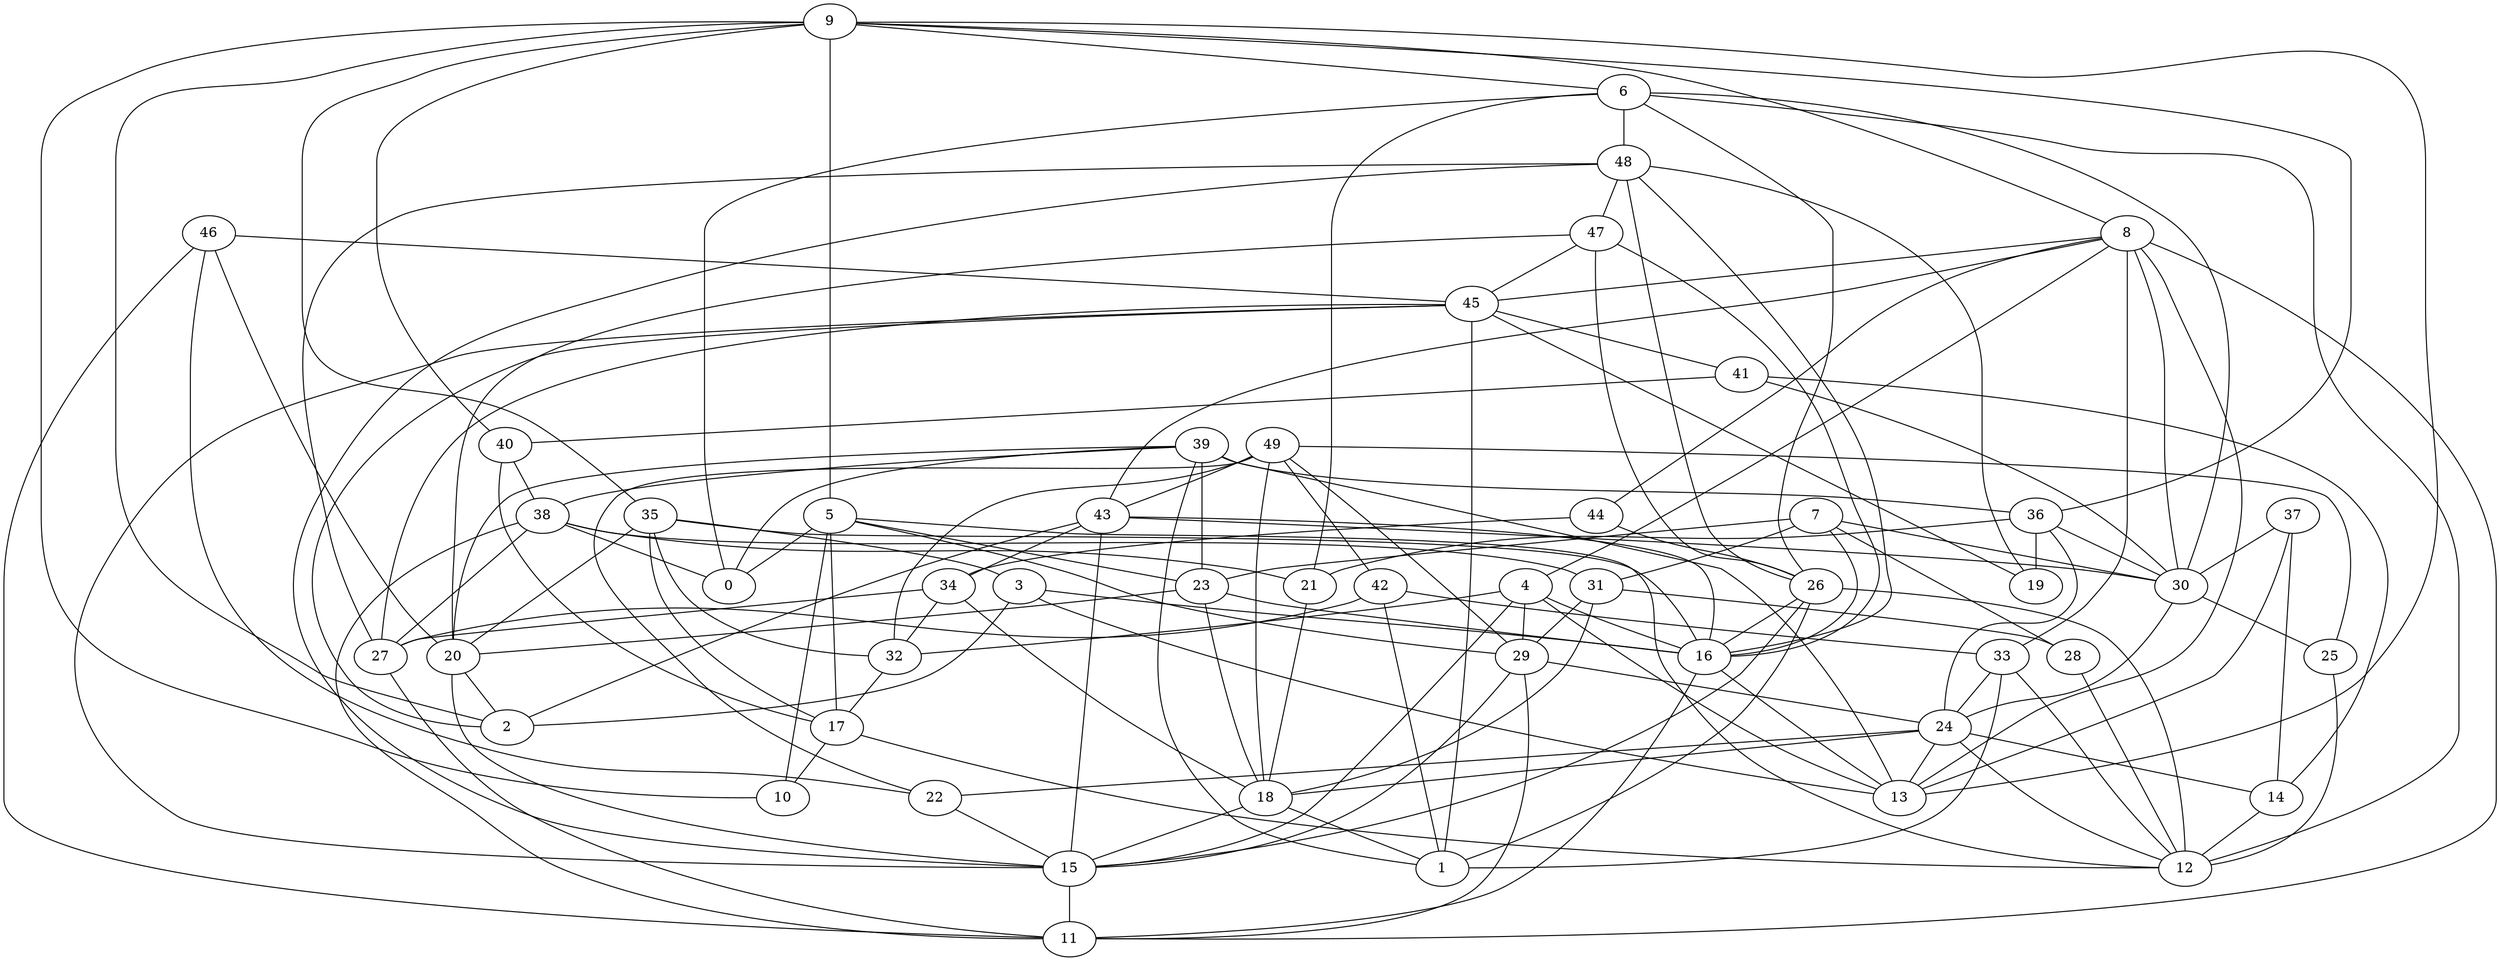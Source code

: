 digraph GG_graph {

subgraph G_graph {
edge [color = black]
"43" -> "16" [dir = none]
"46" -> "22" [dir = none]
"48" -> "15" [dir = none]
"47" -> "45" [dir = none]
"26" -> "15" [dir = none]
"9" -> "6" [dir = none]
"5" -> "10" [dir = none]
"5" -> "29" [dir = none]
"8" -> "44" [dir = none]
"8" -> "33" [dir = none]
"37" -> "14" [dir = none]
"22" -> "15" [dir = none]
"18" -> "15" [dir = none]
"36" -> "19" [dir = none]
"36" -> "24" [dir = none]
"4" -> "15" [dir = none]
"31" -> "28" [dir = none]
"31" -> "29" [dir = none]
"29" -> "15" [dir = none]
"29" -> "11" [dir = none]
"29" -> "24" [dir = none]
"24" -> "13" [dir = none]
"24" -> "12" [dir = none]
"24" -> "14" [dir = none]
"49" -> "25" [dir = none]
"49" -> "29" [dir = none]
"42" -> "27" [dir = none]
"42" -> "1" [dir = none]
"41" -> "40" [dir = none]
"41" -> "14" [dir = none]
"35" -> "20" [dir = none]
"35" -> "17" [dir = none]
"39" -> "38" [dir = none]
"39" -> "1" [dir = none]
"34" -> "32" [dir = none]
"34" -> "18" [dir = none]
"17" -> "12" [dir = none]
"7" -> "16" [dir = none]
"7" -> "30" [dir = none]
"38" -> "0" [dir = none]
"3" -> "2" [dir = none]
"30" -> "24" [dir = none]
"45" -> "2" [dir = none]
"45" -> "1" [dir = none]
"45" -> "15" [dir = none]
"6" -> "21" [dir = none]
"6" -> "30" [dir = none]
"33" -> "1" [dir = none]
"23" -> "18" [dir = none]
"9" -> "13" [dir = none]
"16" -> "13" [dir = none]
"39" -> "0" [dir = none]
"35" -> "16" [dir = none]
"43" -> "34" [dir = none]
"16" -> "11" [dir = none]
"48" -> "19" [dir = none]
"20" -> "2" [dir = none]
"9" -> "5" [dir = none]
"40" -> "38" [dir = none]
"49" -> "22" [dir = none]
"7" -> "23" [dir = none]
"7" -> "31" [dir = none]
"6" -> "48" [dir = none]
"35" -> "3" [dir = none]
"17" -> "10" [dir = none]
"8" -> "11" [dir = none]
"44" -> "26" [dir = none]
"37" -> "30" [dir = none]
"47" -> "16" [dir = none]
"49" -> "42" [dir = none]
"49" -> "32" [dir = none]
"7" -> "28" [dir = none]
"36" -> "30" [dir = none]
"27" -> "11" [dir = none]
"43" -> "30" [dir = none]
"48" -> "27" [dir = none]
"8" -> "13" [dir = none]
"36" -> "21" [dir = none]
"5" -> "17" [dir = none]
"35" -> "32" [dir = none]
"26" -> "12" [dir = none]
"49" -> "18" [dir = none]
"8" -> "4" [dir = none]
"39" -> "20" [dir = none]
"39" -> "23" [dir = none]
"9" -> "40" [dir = none]
"9" -> "2" [dir = none]
"14" -> "12" [dir = none]
"40" -> "17" [dir = none]
"5" -> "0" [dir = none]
"24" -> "18" [dir = none]
"9" -> "8" [dir = none]
"4" -> "16" [dir = none]
"20" -> "15" [dir = none]
"6" -> "12" [dir = none]
"47" -> "20" [dir = none]
"6" -> "26" [dir = none]
"41" -> "30" [dir = none]
"4" -> "13" [dir = none]
"46" -> "20" [dir = none]
"15" -> "11" [dir = none]
"4" -> "29" [dir = none]
"8" -> "30" [dir = none]
"3" -> "13" [dir = none]
"48" -> "26" [dir = none]
"45" -> "41" [dir = none]
"39" -> "13" [dir = none]
"8" -> "43" [dir = none]
"45" -> "19" [dir = none]
"44" -> "34" [dir = none]
"9" -> "35" [dir = none]
"6" -> "0" [dir = none]
"26" -> "1" [dir = none]
"26" -> "16" [dir = none]
"46" -> "45" [dir = none]
"4" -> "32" [dir = none]
"48" -> "16" [dir = none]
"31" -> "18" [dir = none]
"8" -> "45" [dir = none]
"34" -> "27" [dir = none]
"39" -> "36" [dir = none]
"18" -> "1" [dir = none]
"9" -> "36" [dir = none]
"43" -> "2" [dir = none]
"49" -> "43" [dir = none]
"47" -> "26" [dir = none]
"46" -> "11" [dir = none]
"23" -> "20" [dir = none]
"24" -> "22" [dir = none]
"45" -> "27" [dir = none]
"42" -> "33" [dir = none]
"5" -> "23" [dir = none]
"21" -> "18" [dir = none]
"38" -> "27" [dir = none]
"25" -> "12" [dir = none]
"9" -> "10" [dir = none]
"48" -> "47" [dir = none]
"28" -> "12" [dir = none]
"23" -> "16" [dir = none]
"43" -> "15" [dir = none]
"3" -> "16" [dir = none]
"38" -> "31" [dir = none]
"5" -> "12" [dir = none]
"33" -> "24" [dir = none]
"38" -> "11" [dir = none]
"33" -> "12" [dir = none]
"30" -> "25" [dir = none]
"32" -> "17" [dir = none]
"37" -> "13" [dir = none]
"38" -> "21" [dir = none]
}

}
